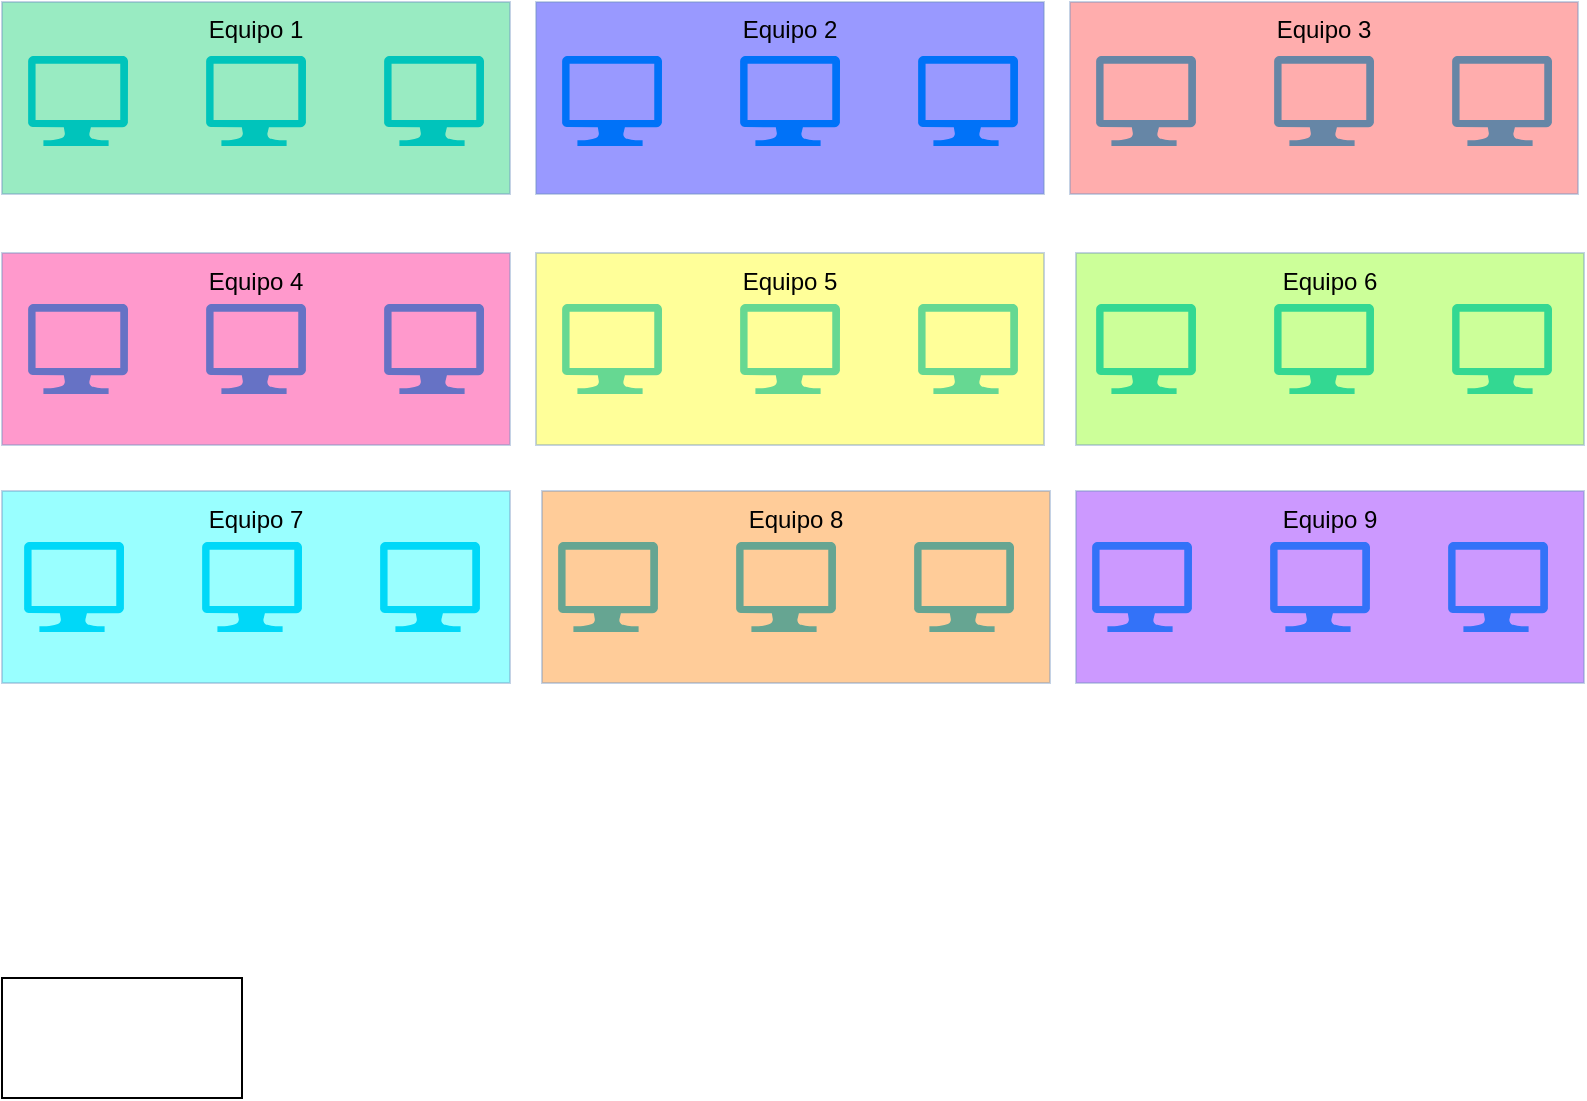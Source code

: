 <mxfile version="27.2.0">
  <diagram name="Page-1" id="hFxnkWMH6C80C6UsPF_a">
    <mxGraphModel dx="1173" dy="591" grid="0" gridSize="10" guides="1" tooltips="1" connect="1" arrows="1" fold="1" page="0" pageScale="1" pageWidth="850" pageHeight="1100" math="0" shadow="0">
      <root>
        <mxCell id="0" />
        <mxCell id="1" parent="0" />
        <mxCell id="Wduo-rI9iU1A8Wf9mQqQ-1" value="" style="verticalLabelPosition=bottom;html=1;verticalAlign=top;align=center;strokeColor=none;fillColor=#00BEF2;shape=mxgraph.azure.computer;pointerEvents=1;" parent="1" vertex="1">
          <mxGeometry x="13" y="182" width="50" height="45" as="geometry" />
        </mxCell>
        <mxCell id="Wduo-rI9iU1A8Wf9mQqQ-2" value="" style="verticalLabelPosition=bottom;html=1;verticalAlign=top;align=center;strokeColor=none;fillColor=#00BEF2;shape=mxgraph.azure.computer;pointerEvents=1;" parent="1" vertex="1">
          <mxGeometry x="102" y="182" width="50" height="45" as="geometry" />
        </mxCell>
        <mxCell id="Wduo-rI9iU1A8Wf9mQqQ-3" value="" style="verticalLabelPosition=bottom;html=1;verticalAlign=top;align=center;strokeColor=none;fillColor=#00BEF2;shape=mxgraph.azure.computer;pointerEvents=1;" parent="1" vertex="1">
          <mxGeometry x="191" y="182" width="50" height="45" as="geometry" />
        </mxCell>
        <mxCell id="Wduo-rI9iU1A8Wf9mQqQ-4" value="" style="verticalLabelPosition=bottom;html=1;verticalAlign=top;align=center;strokeColor=none;fillColor=#00BEF2;shape=mxgraph.azure.computer;pointerEvents=1;" parent="1" vertex="1">
          <mxGeometry x="280" y="182" width="50" height="45" as="geometry" />
        </mxCell>
        <mxCell id="Wduo-rI9iU1A8Wf9mQqQ-5" value="" style="verticalLabelPosition=bottom;html=1;verticalAlign=top;align=center;strokeColor=none;fillColor=#00BEF2;shape=mxgraph.azure.computer;pointerEvents=1;" parent="1" vertex="1">
          <mxGeometry x="369" y="182" width="50" height="45" as="geometry" />
        </mxCell>
        <mxCell id="Wduo-rI9iU1A8Wf9mQqQ-6" value="" style="verticalLabelPosition=bottom;html=1;verticalAlign=top;align=center;strokeColor=none;fillColor=#00BEF2;shape=mxgraph.azure.computer;pointerEvents=1;" parent="1" vertex="1">
          <mxGeometry x="458" y="182" width="50" height="45" as="geometry" />
        </mxCell>
        <mxCell id="Wduo-rI9iU1A8Wf9mQqQ-8" value="" style="verticalLabelPosition=bottom;html=1;verticalAlign=top;align=center;strokeColor=none;fillColor=#00BEF2;shape=mxgraph.azure.computer;pointerEvents=1;" parent="1" vertex="1">
          <mxGeometry x="547" y="182" width="50" height="45" as="geometry" />
        </mxCell>
        <mxCell id="Wduo-rI9iU1A8Wf9mQqQ-9" value="" style="verticalLabelPosition=bottom;html=1;verticalAlign=top;align=center;strokeColor=none;fillColor=#00BEF2;shape=mxgraph.azure.computer;pointerEvents=1;" parent="1" vertex="1">
          <mxGeometry x="636" y="182" width="50" height="45" as="geometry" />
        </mxCell>
        <mxCell id="Wduo-rI9iU1A8Wf9mQqQ-10" value="" style="verticalLabelPosition=bottom;html=1;verticalAlign=top;align=center;strokeColor=none;fillColor=#00BEF2;shape=mxgraph.azure.computer;pointerEvents=1;" parent="1" vertex="1">
          <mxGeometry x="725" y="182" width="50" height="45" as="geometry" />
        </mxCell>
        <mxCell id="Wduo-rI9iU1A8Wf9mQqQ-11" value="" style="verticalLabelPosition=bottom;html=1;verticalAlign=top;align=center;strokeColor=none;fillColor=#00BEF2;shape=mxgraph.azure.computer;pointerEvents=1;" parent="1" vertex="1">
          <mxGeometry x="13" y="306" width="50" height="45" as="geometry" />
        </mxCell>
        <mxCell id="Wduo-rI9iU1A8Wf9mQqQ-12" value="" style="verticalLabelPosition=bottom;html=1;verticalAlign=top;align=center;strokeColor=none;fillColor=#00BEF2;shape=mxgraph.azure.computer;pointerEvents=1;" parent="1" vertex="1">
          <mxGeometry x="102" y="306" width="50" height="45" as="geometry" />
        </mxCell>
        <mxCell id="Wduo-rI9iU1A8Wf9mQqQ-13" value="" style="verticalLabelPosition=bottom;html=1;verticalAlign=top;align=center;strokeColor=none;fillColor=#00BEF2;shape=mxgraph.azure.computer;pointerEvents=1;" parent="1" vertex="1">
          <mxGeometry x="191" y="306" width="50" height="45" as="geometry" />
        </mxCell>
        <mxCell id="Wduo-rI9iU1A8Wf9mQqQ-14" value="" style="verticalLabelPosition=bottom;html=1;verticalAlign=top;align=center;strokeColor=none;fillColor=#00BEF2;shape=mxgraph.azure.computer;pointerEvents=1;" parent="1" vertex="1">
          <mxGeometry x="280" y="306" width="50" height="45" as="geometry" />
        </mxCell>
        <mxCell id="Wduo-rI9iU1A8Wf9mQqQ-15" value="" style="verticalLabelPosition=bottom;html=1;verticalAlign=top;align=center;strokeColor=none;fillColor=#00BEF2;shape=mxgraph.azure.computer;pointerEvents=1;" parent="1" vertex="1">
          <mxGeometry x="369" y="306" width="50" height="45" as="geometry" />
        </mxCell>
        <mxCell id="Wduo-rI9iU1A8Wf9mQqQ-16" value="" style="verticalLabelPosition=bottom;html=1;verticalAlign=top;align=center;strokeColor=none;fillColor=#00BEF2;shape=mxgraph.azure.computer;pointerEvents=1;" parent="1" vertex="1">
          <mxGeometry x="458" y="306" width="50" height="45" as="geometry" />
        </mxCell>
        <mxCell id="Wduo-rI9iU1A8Wf9mQqQ-17" value="" style="verticalLabelPosition=bottom;html=1;verticalAlign=top;align=center;strokeColor=none;fillColor=#00BEF2;shape=mxgraph.azure.computer;pointerEvents=1;" parent="1" vertex="1">
          <mxGeometry x="547" y="306" width="50" height="45" as="geometry" />
        </mxCell>
        <mxCell id="Wduo-rI9iU1A8Wf9mQqQ-18" value="" style="verticalLabelPosition=bottom;html=1;verticalAlign=top;align=center;strokeColor=none;fillColor=#00BEF2;shape=mxgraph.azure.computer;pointerEvents=1;" parent="1" vertex="1">
          <mxGeometry x="636" y="306" width="50" height="45" as="geometry" />
        </mxCell>
        <mxCell id="Wduo-rI9iU1A8Wf9mQqQ-19" value="" style="verticalLabelPosition=bottom;html=1;verticalAlign=top;align=center;strokeColor=none;fillColor=#00BEF2;shape=mxgraph.azure.computer;pointerEvents=1;" parent="1" vertex="1">
          <mxGeometry x="725" y="306" width="50" height="45" as="geometry" />
        </mxCell>
        <mxCell id="Wduo-rI9iU1A8Wf9mQqQ-20" value="" style="verticalLabelPosition=bottom;html=1;verticalAlign=top;align=center;strokeColor=none;fillColor=#00BEF2;shape=mxgraph.azure.computer;pointerEvents=1;" parent="1" vertex="1">
          <mxGeometry x="11" y="425" width="50" height="45" as="geometry" />
        </mxCell>
        <mxCell id="Wduo-rI9iU1A8Wf9mQqQ-21" value="" style="verticalLabelPosition=bottom;html=1;verticalAlign=top;align=center;strokeColor=none;fillColor=#00BEF2;shape=mxgraph.azure.computer;pointerEvents=1;" parent="1" vertex="1">
          <mxGeometry x="100" y="425" width="50" height="45" as="geometry" />
        </mxCell>
        <mxCell id="Wduo-rI9iU1A8Wf9mQqQ-22" value="" style="verticalLabelPosition=bottom;html=1;verticalAlign=top;align=center;strokeColor=none;fillColor=#00BEF2;shape=mxgraph.azure.computer;pointerEvents=1;" parent="1" vertex="1">
          <mxGeometry x="189" y="425" width="50" height="45" as="geometry" />
        </mxCell>
        <mxCell id="Wduo-rI9iU1A8Wf9mQqQ-23" value="" style="verticalLabelPosition=bottom;html=1;verticalAlign=top;align=center;strokeColor=none;fillColor=#00BEF2;shape=mxgraph.azure.computer;pointerEvents=1;" parent="1" vertex="1">
          <mxGeometry x="278" y="425" width="50" height="45" as="geometry" />
        </mxCell>
        <mxCell id="Wduo-rI9iU1A8Wf9mQqQ-24" value="" style="verticalLabelPosition=bottom;html=1;verticalAlign=top;align=center;strokeColor=none;fillColor=#00BEF2;shape=mxgraph.azure.computer;pointerEvents=1;" parent="1" vertex="1">
          <mxGeometry x="367" y="425" width="50" height="45" as="geometry" />
        </mxCell>
        <mxCell id="Wduo-rI9iU1A8Wf9mQqQ-25" value="" style="verticalLabelPosition=bottom;html=1;verticalAlign=top;align=center;strokeColor=none;fillColor=#00BEF2;shape=mxgraph.azure.computer;pointerEvents=1;" parent="1" vertex="1">
          <mxGeometry x="456" y="425" width="50" height="45" as="geometry" />
        </mxCell>
        <mxCell id="Wduo-rI9iU1A8Wf9mQqQ-26" value="" style="verticalLabelPosition=bottom;html=1;verticalAlign=top;align=center;strokeColor=none;fillColor=#00BEF2;shape=mxgraph.azure.computer;pointerEvents=1;" parent="1" vertex="1">
          <mxGeometry x="545" y="425" width="50" height="45" as="geometry" />
        </mxCell>
        <mxCell id="Wduo-rI9iU1A8Wf9mQqQ-27" value="" style="verticalLabelPosition=bottom;html=1;verticalAlign=top;align=center;strokeColor=none;fillColor=#00BEF2;shape=mxgraph.azure.computer;pointerEvents=1;" parent="1" vertex="1">
          <mxGeometry x="634" y="425" width="50" height="45" as="geometry" />
        </mxCell>
        <mxCell id="Wduo-rI9iU1A8Wf9mQqQ-28" value="" style="verticalLabelPosition=bottom;html=1;verticalAlign=top;align=center;strokeColor=none;fillColor=#00BEF2;shape=mxgraph.azure.computer;pointerEvents=1;" parent="1" vertex="1">
          <mxGeometry x="723" y="425" width="50" height="45" as="geometry" />
        </mxCell>
        <mxCell id="Wduo-rI9iU1A8Wf9mQqQ-29" value="Equipo 1" style="rounded=0;whiteSpace=wrap;html=1;fillColor=#00CC66;strokeColor=#6c8ebf;opacity=40;verticalAlign=top;" parent="1" vertex="1">
          <mxGeometry y="155" width="254" height="96" as="geometry" />
        </mxCell>
        <mxCell id="Wduo-rI9iU1A8Wf9mQqQ-30" value="Equipo 2" style="rounded=0;whiteSpace=wrap;html=1;fillColor=#0000FF;strokeColor=#6c8ebf;opacity=40;verticalAlign=top;" parent="1" vertex="1">
          <mxGeometry x="267" y="155" width="254" height="96" as="geometry" />
        </mxCell>
        <mxCell id="Wduo-rI9iU1A8Wf9mQqQ-31" value="Equipo 3" style="rounded=0;whiteSpace=wrap;html=1;fillColor=#FF3333;strokeColor=#6c8ebf;opacity=40;verticalAlign=top;" parent="1" vertex="1">
          <mxGeometry x="534" y="155" width="254" height="96" as="geometry" />
        </mxCell>
        <mxCell id="Wduo-rI9iU1A8Wf9mQqQ-32" value="Equipo 4" style="rounded=0;whiteSpace=wrap;html=1;fillColor=#FF0080;strokeColor=#6c8ebf;opacity=40;verticalAlign=top;" parent="1" vertex="1">
          <mxGeometry y="280.5" width="254" height="96" as="geometry" />
        </mxCell>
        <mxCell id="Wduo-rI9iU1A8Wf9mQqQ-33" value="Equipo 5" style="rounded=0;whiteSpace=wrap;html=1;fillColor=#FFFF00;strokeColor=#6c8ebf;opacity=40;verticalAlign=top;" parent="1" vertex="1">
          <mxGeometry x="267" y="280.5" width="254" height="96" as="geometry" />
        </mxCell>
        <mxCell id="Wduo-rI9iU1A8Wf9mQqQ-34" value="Equipo 6" style="rounded=0;whiteSpace=wrap;html=1;fillColor=#80FF00;strokeColor=#6c8ebf;opacity=40;verticalAlign=top;" parent="1" vertex="1">
          <mxGeometry x="537" y="280.5" width="254" height="96" as="geometry" />
        </mxCell>
        <mxCell id="Wduo-rI9iU1A8Wf9mQqQ-35" value="Equipo 7" style="rounded=0;whiteSpace=wrap;html=1;fillColor=#00FFFF;strokeColor=#6c8ebf;opacity=40;verticalAlign=top;" parent="1" vertex="1">
          <mxGeometry y="399.5" width="254" height="96" as="geometry" />
        </mxCell>
        <mxCell id="Wduo-rI9iU1A8Wf9mQqQ-36" value="Equipo 8" style="rounded=0;whiteSpace=wrap;html=1;fillColor=#FF8000;strokeColor=#6c8ebf;opacity=40;verticalAlign=top;" parent="1" vertex="1">
          <mxGeometry x="270" y="399.5" width="254" height="96" as="geometry" />
        </mxCell>
        <mxCell id="Wduo-rI9iU1A8Wf9mQqQ-37" value="Equipo 9" style="rounded=0;whiteSpace=wrap;html=1;fillColor=#7F00FF;strokeColor=#6c8ebf;opacity=40;verticalAlign=top;" parent="1" vertex="1">
          <mxGeometry x="537" y="399.5" width="254" height="96" as="geometry" />
        </mxCell>
        <mxCell id="FYHPF-Zyeq2GO6crJtSw-1" value="" style="rounded=0;whiteSpace=wrap;html=1;" vertex="1" parent="1">
          <mxGeometry y="643" width="120" height="60" as="geometry" />
        </mxCell>
      </root>
    </mxGraphModel>
  </diagram>
</mxfile>

